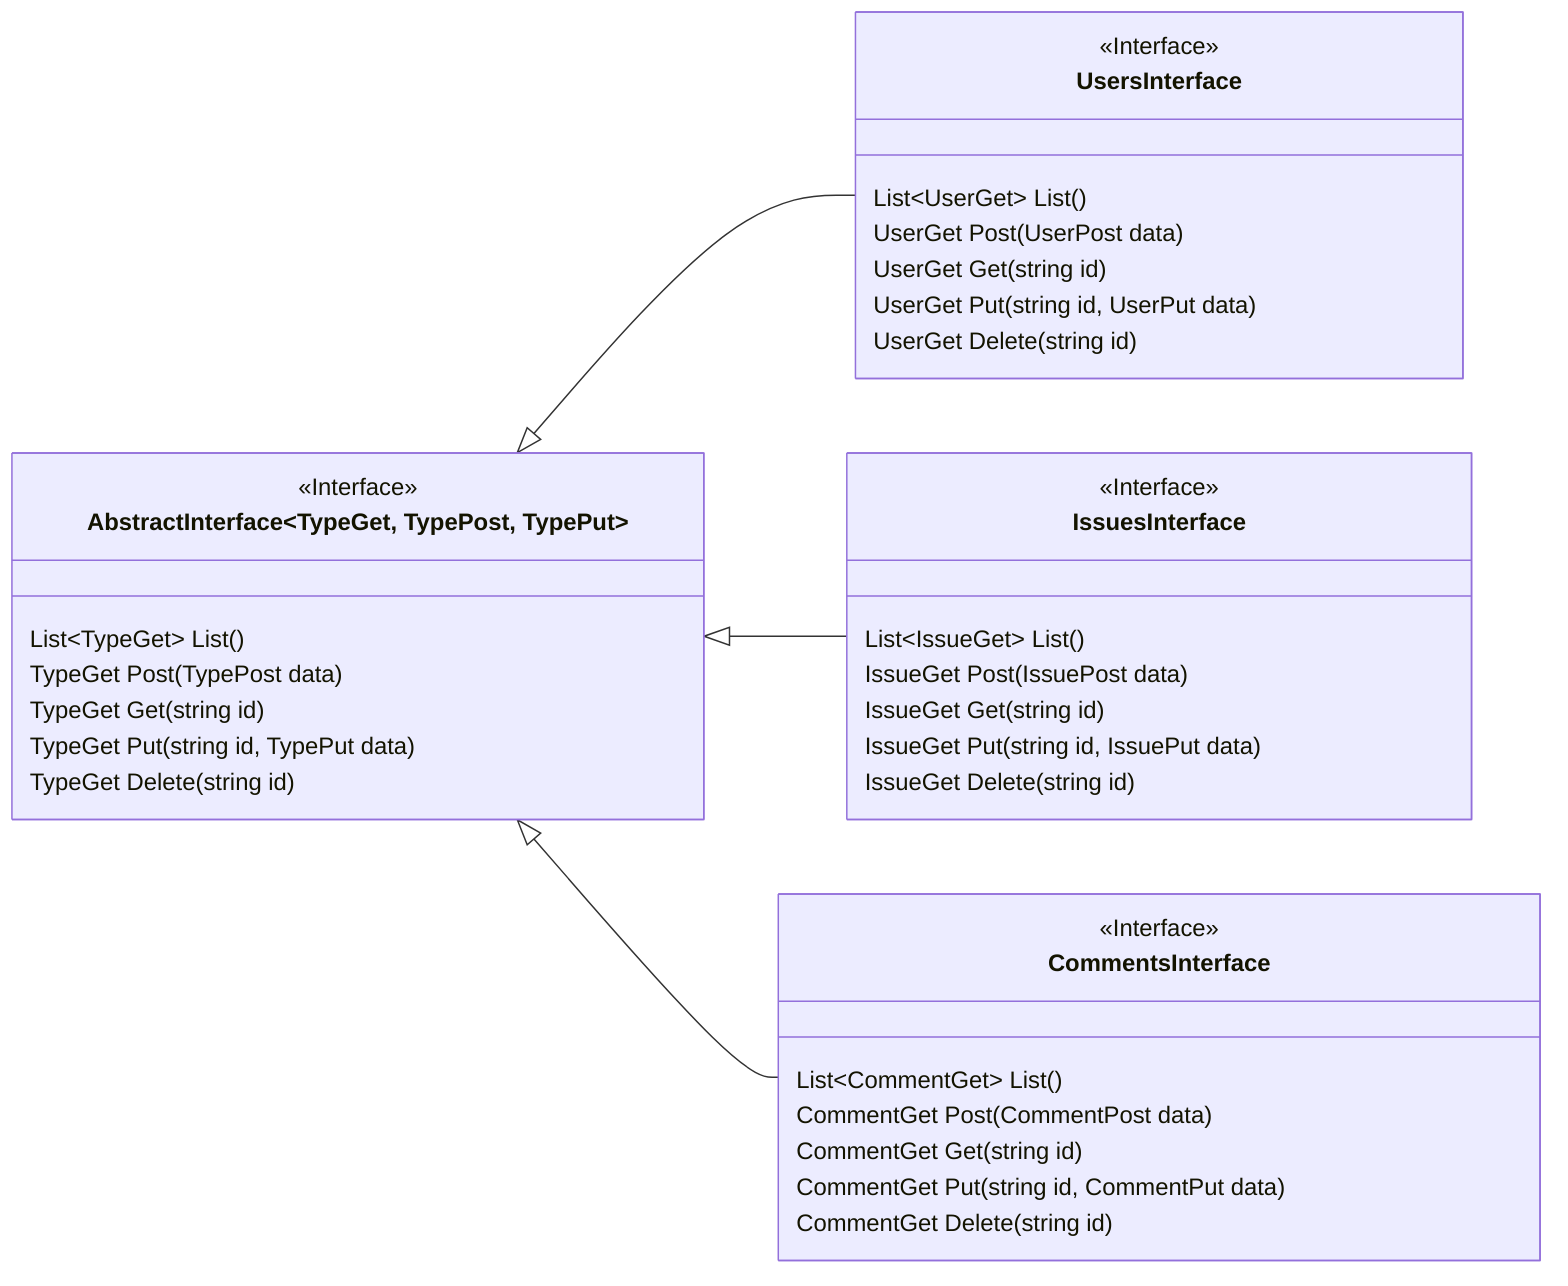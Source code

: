 classDiagram

    direction LR

    class AbstractInterface~TypeGet, TypePost, TypePut~ {
        <<Interface>>
        List~TypeGet~ List()
        TypeGet Post(TypePost data)
        TypeGet Get(string id)
        TypeGet Put(string id, TypePut data)
        TypeGet Delete(string id)
    }

    class UsersInterface["&nbsp;&nbsp;&nbsp;&nbsp;&nbsp;&nbsp;&nbsp;&nbsp;&nbsp;&nbsp;&nbsp;&nbsp;&nbsp;&nbsp;&nbsp;&nbsp;UsersInterface&nbsp;&nbsp;&nbsp;&nbsp;&nbsp;&nbsp;&nbsp;&nbsp;&nbsp;&nbsp;&nbsp;&nbsp;&nbsp;&nbsp;&nbsp;&nbsp;"] {
        <<Interface>>
        List~UserGet~ List()
        UserGet Post(UserPost data)
        UserGet Get(string id)
        UserGet Put(string id, UserPut data)
        UserGet Delete(string id)
    }

    class IssuesInterface["&nbsp;&nbsp;&nbsp;&nbsp;&nbsp;&nbsp;&nbsp;&nbsp;&nbsp;&nbsp;&nbsp;&nbsp;&nbsp;&nbsp;&nbsp;&nbsp;IssuesInterface&nbsp;&nbsp;&nbsp;&nbsp;&nbsp;&nbsp;&nbsp;&nbsp;&nbsp;&nbsp;&nbsp;&nbsp;&nbsp;&nbsp;&nbsp;&nbsp;"] {
        <<Interface>>
        List~IssueGet~ List()
        IssueGet Post(IssuePost data)
        IssueGet Get(string id)
        IssueGet Put(string id, IssuePut data)
        IssueGet Delete(string id)
    }

    class CommentsInterface["&nbsp;&nbsp;&nbsp;&nbsp;&nbsp;&nbsp;&nbsp;&nbsp;&nbsp;&nbsp;&nbsp;&nbsp;&nbsp;&nbsp;&nbsp;&nbsp;&nbsp;&nbsp;&nbsp;CommentsInterface&nbsp;&nbsp;&nbsp;&nbsp;&nbsp;&nbsp;&nbsp;&nbsp;&nbsp;&nbsp;&nbsp;&nbsp;&nbsp;&nbsp;&nbsp;&nbsp;&nbsp;&nbsp;&nbsp;"] {
        <<Interface>>
        List~CommentGet~ List()
        CommentGet Post(CommentPost data)
        CommentGet Get(string id)
        CommentGet Put(string id, CommentPut data)
        CommentGet Delete(string id)
    }
    
    AbstractInterface <|-- UsersInterface
    AbstractInterface <|-- IssuesInterface
    AbstractInterface <|-- CommentsInterface